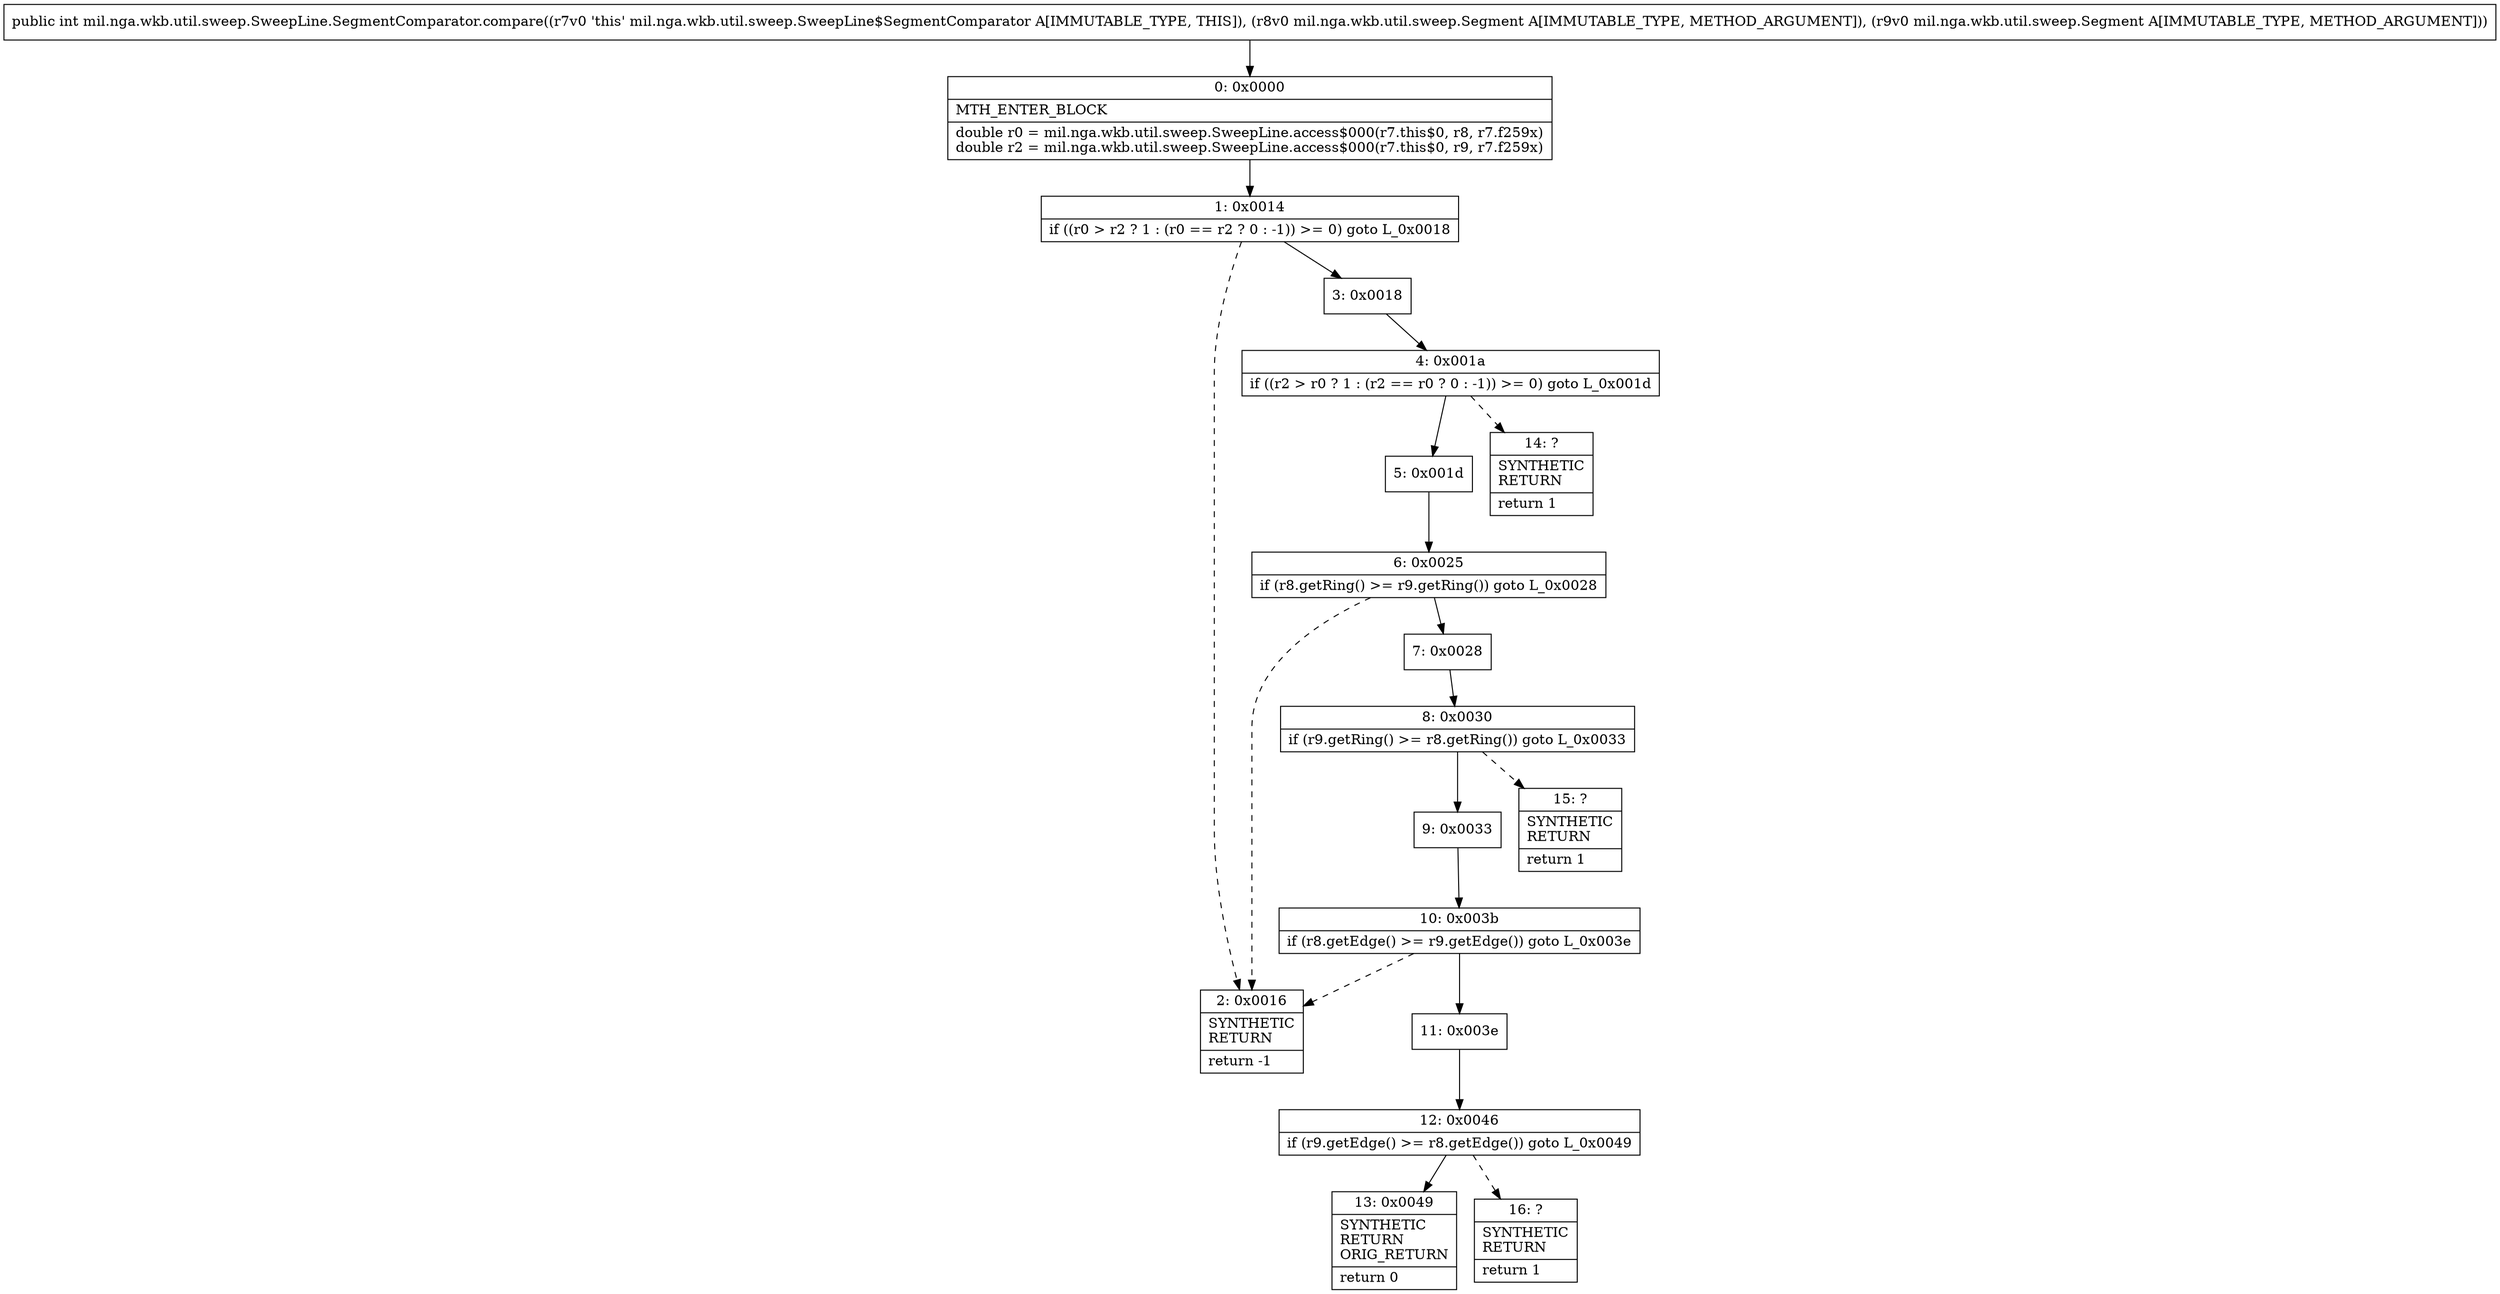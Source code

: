digraph "CFG formil.nga.wkb.util.sweep.SweepLine.SegmentComparator.compare(Lmil\/nga\/wkb\/util\/sweep\/Segment;Lmil\/nga\/wkb\/util\/sweep\/Segment;)I" {
Node_0 [shape=record,label="{0\:\ 0x0000|MTH_ENTER_BLOCK\l|double r0 = mil.nga.wkb.util.sweep.SweepLine.access$000(r7.this$0, r8, r7.f259x)\ldouble r2 = mil.nga.wkb.util.sweep.SweepLine.access$000(r7.this$0, r9, r7.f259x)\l}"];
Node_1 [shape=record,label="{1\:\ 0x0014|if ((r0 \> r2 ? 1 : (r0 == r2 ? 0 : \-1)) \>= 0) goto L_0x0018\l}"];
Node_2 [shape=record,label="{2\:\ 0x0016|SYNTHETIC\lRETURN\l|return \-1\l}"];
Node_3 [shape=record,label="{3\:\ 0x0018}"];
Node_4 [shape=record,label="{4\:\ 0x001a|if ((r2 \> r0 ? 1 : (r2 == r0 ? 0 : \-1)) \>= 0) goto L_0x001d\l}"];
Node_5 [shape=record,label="{5\:\ 0x001d}"];
Node_6 [shape=record,label="{6\:\ 0x0025|if (r8.getRing() \>= r9.getRing()) goto L_0x0028\l}"];
Node_7 [shape=record,label="{7\:\ 0x0028}"];
Node_8 [shape=record,label="{8\:\ 0x0030|if (r9.getRing() \>= r8.getRing()) goto L_0x0033\l}"];
Node_9 [shape=record,label="{9\:\ 0x0033}"];
Node_10 [shape=record,label="{10\:\ 0x003b|if (r8.getEdge() \>= r9.getEdge()) goto L_0x003e\l}"];
Node_11 [shape=record,label="{11\:\ 0x003e}"];
Node_12 [shape=record,label="{12\:\ 0x0046|if (r9.getEdge() \>= r8.getEdge()) goto L_0x0049\l}"];
Node_13 [shape=record,label="{13\:\ 0x0049|SYNTHETIC\lRETURN\lORIG_RETURN\l|return 0\l}"];
Node_14 [shape=record,label="{14\:\ ?|SYNTHETIC\lRETURN\l|return 1\l}"];
Node_15 [shape=record,label="{15\:\ ?|SYNTHETIC\lRETURN\l|return 1\l}"];
Node_16 [shape=record,label="{16\:\ ?|SYNTHETIC\lRETURN\l|return 1\l}"];
MethodNode[shape=record,label="{public int mil.nga.wkb.util.sweep.SweepLine.SegmentComparator.compare((r7v0 'this' mil.nga.wkb.util.sweep.SweepLine$SegmentComparator A[IMMUTABLE_TYPE, THIS]), (r8v0 mil.nga.wkb.util.sweep.Segment A[IMMUTABLE_TYPE, METHOD_ARGUMENT]), (r9v0 mil.nga.wkb.util.sweep.Segment A[IMMUTABLE_TYPE, METHOD_ARGUMENT])) }"];
MethodNode -> Node_0;
Node_0 -> Node_1;
Node_1 -> Node_2[style=dashed];
Node_1 -> Node_3;
Node_3 -> Node_4;
Node_4 -> Node_5;
Node_4 -> Node_14[style=dashed];
Node_5 -> Node_6;
Node_6 -> Node_7;
Node_6 -> Node_2[style=dashed];
Node_7 -> Node_8;
Node_8 -> Node_9;
Node_8 -> Node_15[style=dashed];
Node_9 -> Node_10;
Node_10 -> Node_11;
Node_10 -> Node_2[style=dashed];
Node_11 -> Node_12;
Node_12 -> Node_13;
Node_12 -> Node_16[style=dashed];
}

